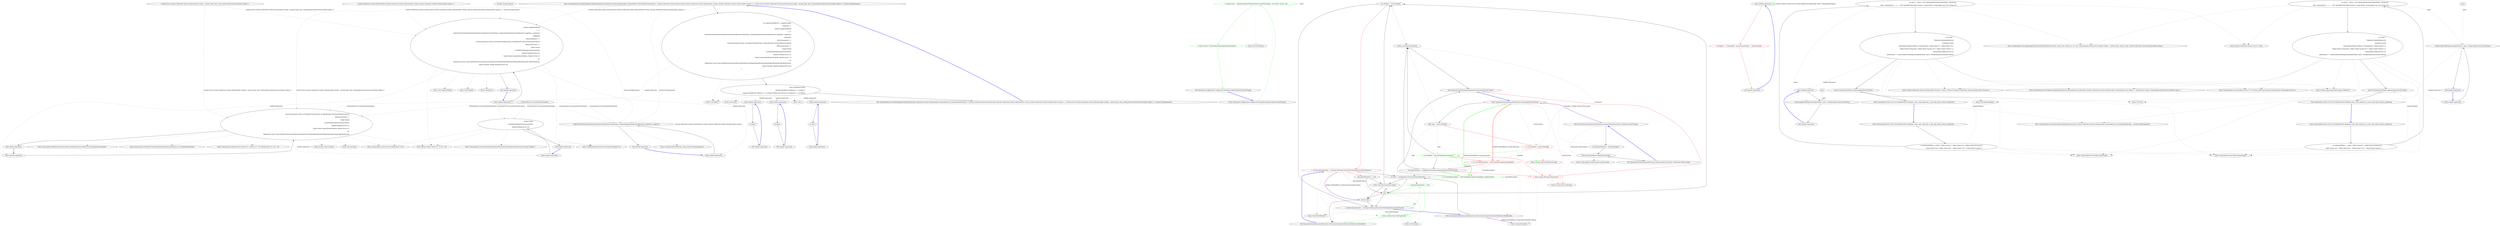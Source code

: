 digraph  {
n41 [label="System.Collections.Generic.IEnumerable<System.Collections.Generic.KeyValuePair<string, System.Collections.Generic.IEnumerable<string>>>", span=""];
n42 [label="System.Func<System.Collections.Generic.IEnumerable<string>, System.Type, bool, CommandLine.Infrastructure.Maybe<object>>", span=""];
n43 [label="System.StringComparer", span=""];
n44 [label="CommandLine.Core.SpecificationProperty", span=""];
n0 [cluster="CommandLine.Core.OptionMapper.MapValues(System.Collections.Generic.IEnumerable<CommandLine.Core.SpecificationProperty>, System.Collections.Generic.IEnumerable<System.Collections.Generic.KeyValuePair<string, System.Collections.Generic.IEnumerable<string>>>, System.Func<System.Collections.Generic.IEnumerable<string>, System.Type, bool, CommandLine.Infrastructure.Maybe<object>>, System.StringComparer)", label="Entry CommandLine.Core.OptionMapper.MapValues(System.Collections.Generic.IEnumerable<CommandLine.Core.SpecificationProperty>, System.Collections.Generic.IEnumerable<System.Collections.Generic.KeyValuePair<string, System.Collections.Generic.IEnumerable<string>>>, System.Func<System.Collections.Generic.IEnumerable<string>, System.Type, bool, CommandLine.Infrastructure.Maybe<object>>, System.StringComparer)", span="13-13"];
n1 [cluster="CommandLine.Core.OptionMapper.MapValues(System.Collections.Generic.IEnumerable<CommandLine.Core.SpecificationProperty>, System.Collections.Generic.IEnumerable<System.Collections.Generic.KeyValuePair<string, System.Collections.Generic.IEnumerable<string>>>, System.Func<System.Collections.Generic.IEnumerable<string>, System.Type, bool, CommandLine.Infrastructure.Maybe<object>>, System.StringComparer)", label="var sequencesAndErrors = propertyTuples\r\n                .Select(pt =>\r\n                    options.SingleOrDefault(\r\n                            s =>\r\n                            s.Key.MatchName(((OptionSpecification)pt.Specification).ShortName, ((OptionSpecification)pt.Specification).LongName, comparer))\r\n                               .ToMaybe()\r\n                               .Return(sequence =>\r\n                                    converter(sequence.Value, pt.Property.PropertyType, pt.Specification.ConversionType.IsScalar())\r\n                                    .Return(converted =>\r\n                                            Tuple.Create(\r\n                                                pt.WithValue(Maybe.Just(converted)),\r\n                                                Maybe.Nothing<Error>()),\r\n                                            Tuple.Create<SpecificationProperty, Maybe<Error>>(\r\n                                                pt,\r\n                                                Maybe.Just<Error>(new BadFormatConversionError(NameInfo.FromOptionSpecification((OptionSpecification)pt.Specification))))),\r\n                                Tuple.Create(pt, Maybe.Nothing<Error>()))\r\n                )", span="19-35"];
n8 [cluster="lambda expression", label="options.SingleOrDefault(\r\n                            s =>\r\n                            s.Key.MatchName(((OptionSpecification)pt.Specification).ShortName, ((OptionSpecification)pt.Specification).LongName, comparer))\r\n                               .ToMaybe()\r\n                               .Return(sequence =>\r\n                                    converter(sequence.Value, pt.Property.PropertyType, pt.Specification.ConversionType.IsScalar())\r\n                                    .Return(converted =>\r\n                                            Tuple.Create(\r\n                                                pt.WithValue(Maybe.Just(converted)),\r\n                                                Maybe.Nothing<Error>()),\r\n                                            Tuple.Create<SpecificationProperty, Maybe<Error>>(\r\n                                                pt,\r\n                                                Maybe.Just<Error>(new BadFormatConversionError(NameInfo.FromOptionSpecification((OptionSpecification)pt.Specification))))),\r\n                                Tuple.Create(pt, Maybe.Nothing<Error>()))", span="21-34"];
n16 [cluster="lambda expression", label="s.Key.MatchName(((OptionSpecification)pt.Specification).ShortName, ((OptionSpecification)pt.Specification).LongName, comparer)", span="23-23"];
n20 [cluster="lambda expression", label="converter(sequence.Value, pt.Property.PropertyType, pt.Specification.ConversionType.IsScalar())\r\n                                    .Return(converted =>\r\n                                            Tuple.Create(\r\n                                                pt.WithValue(Maybe.Just(converted)),\r\n                                                Maybe.Nothing<Error>()),\r\n                                            Tuple.Create<SpecificationProperty, Maybe<Error>>(\r\n                                                pt,\r\n                                                Maybe.Just<Error>(new BadFormatConversionError(NameInfo.FromOptionSpecification((OptionSpecification)pt.Specification)))))", span="26-33"];
n2 [cluster="CommandLine.Core.OptionMapper.MapValues(System.Collections.Generic.IEnumerable<CommandLine.Core.SpecificationProperty>, System.Collections.Generic.IEnumerable<System.Collections.Generic.KeyValuePair<string, System.Collections.Generic.IEnumerable<string>>>, System.Func<System.Collections.Generic.IEnumerable<string>, System.Type, bool, CommandLine.Infrastructure.Maybe<object>>, System.StringComparer)", label="return StatePair.Create(\r\n                sequencesAndErrors.Select(se => se.Item1),\r\n                sequencesAndErrors.Select(se => se.Item2).OfType<Just<Error>>().Select(se => se.Value));", span="36-38"];
n4 [cluster="Unk.Select", label="Entry Unk.Select", span=""];
n7 [cluster="lambda expression", label="Entry lambda expression", span="20-34"];
n3 [cluster="CommandLine.Core.OptionMapper.MapValues(System.Collections.Generic.IEnumerable<CommandLine.Core.SpecificationProperty>, System.Collections.Generic.IEnumerable<System.Collections.Generic.KeyValuePair<string, System.Collections.Generic.IEnumerable<string>>>, System.Func<System.Collections.Generic.IEnumerable<string>, System.Type, bool, CommandLine.Infrastructure.Maybe<object>>, System.StringComparer)", label="Exit CommandLine.Core.OptionMapper.MapValues(System.Collections.Generic.IEnumerable<CommandLine.Core.SpecificationProperty>, System.Collections.Generic.IEnumerable<System.Collections.Generic.KeyValuePair<string, System.Collections.Generic.IEnumerable<string>>>, System.Func<System.Collections.Generic.IEnumerable<string>, System.Type, bool, CommandLine.Infrastructure.Maybe<object>>, System.StringComparer)", span="13-13"];
n5 [cluster="Unk.>", label="Entry Unk.>", span=""];
n6 [cluster="Unk.Create", label="Entry Unk.Create", span=""];
n32 [cluster="lambda expression", label="Entry lambda expression", span="37-37"];
n35 [cluster="lambda expression", label="Entry lambda expression", span="38-38"];
n38 [cluster="lambda expression", label="Entry lambda expression", span="38-38"];
n29 [cluster="lambda expression", label="Tuple.Create(\r\n                                                pt.WithValue(Maybe.Just(converted)),\r\n                                                Maybe.Nothing<Error>())", span="28-30"];
n9 [cluster="lambda expression", label="Exit lambda expression", span="20-34"];
n10 [cluster="Unk.SingleOrDefault", label="Entry Unk.SingleOrDefault", span=""];
n11 [cluster="Unk.ToMaybe", label="Entry Unk.ToMaybe", span=""];
n12 [cluster="CommandLine.Infrastructure.Maybe.Nothing<T>()", label="Entry CommandLine.Infrastructure.Maybe.Nothing<T>()", span="66-66"];
n13 [cluster="System.Tuple.Create<T1, T2>(T1, T2)", label="Entry System.Tuple.Create<T1, T2>(T1, T2)", span="0-0"];
n14 [cluster="Unk.Return", label="Entry Unk.Return", span=""];
n15 [cluster="lambda expression", label="Entry lambda expression", span="22-23"];
n19 [cluster="lambda expression", label="Entry lambda expression", span="25-33"];
n17 [cluster="lambda expression", label="Exit lambda expression", span="22-23"];
n18 [cluster="string.MatchName(string, string, System.StringComparer)", label="Entry string.MatchName(string, string, System.StringComparer)", span="8-8"];
n21 [cluster="lambda expression", label="Exit lambda expression", span="25-33"];
n22 [cluster="System.Type.IsScalar()", label="Entry System.Type.IsScalar()", span="33-33"];
n23 [cluster="Unk.converter", label="Entry Unk.converter", span=""];
n24 [cluster="CommandLine.BadFormatConversionError.BadFormatConversionError(CommandLine.NameInfo)", label="Entry CommandLine.BadFormatConversionError.BadFormatConversionError(CommandLine.NameInfo)", span="305-305"];
n25 [cluster="CommandLine.NameInfo.FromOptionSpecification(CommandLine.Core.OptionSpecification)", label="Entry CommandLine.NameInfo.FromOptionSpecification(CommandLine.Core.OptionSpecification)", span="60-60"];
n26 [cluster="CommandLine.Infrastructure.Maybe.Just<T>(T)", label="Entry CommandLine.Infrastructure.Maybe.Just<T>(T)", span="71-71"];
n27 [cluster="CommandLine.Infrastructure.Maybe<T1>.Return<T1, T2>(System.Func<T1, T2>, T2)", label="Entry CommandLine.Infrastructure.Maybe<T1>.Return<T1, T2>(System.Func<T1, T2>, T2)", span="103-103"];
n28 [cluster="lambda expression", label="Entry lambda expression", span="27-30"];
n30 [cluster="lambda expression", label="Exit lambda expression", span="27-30"];
n31 [cluster="CommandLine.Core.SpecificationProperty.WithValue(CommandLine.Infrastructure.Maybe<object>)", label="Entry CommandLine.Core.SpecificationProperty.WithValue(CommandLine.Infrastructure.Maybe<object>)", span="18-18"];
n33 [cluster="lambda expression", label="se.Item1", span="37-37"];
n34 [cluster="lambda expression", label="Exit lambda expression", span="37-37"];
n36 [cluster="lambda expression", label="se.Item2", span="38-38"];
n37 [cluster="lambda expression", label="Exit lambda expression", span="38-38"];
n39 [cluster="lambda expression", label="se.Value", span="38-38"];
n40 [cluster="lambda expression", label="Exit lambda expression", span="38-38"];
d1 [cluster="Humanizer.Configuration.Configurator.EnumDescriptionPropertyNameFor(Type)", color=green, community=0, label="1: string result = _enumDescriptionPropertyNames.TryGetValue(type, out result) ? result : null", span="105-105"];
d0 [cluster="Humanizer.Configuration.Configurator.EnumDescriptionPropertyNameFor(Type)", label="Entry Humanizer.Configuration.Configurator.EnumDescriptionPropertyNameFor(Type)", span="103-103"];
d2 [cluster="Humanizer.Configuration.Configurator.EnumDescriptionPropertyNameFor(Type)", color=green, community=0, label="0: return result ?? DefaultEnumDescriptionPropertyName;", span="106-106"];
d4 [cluster="Unk.TryGetValue", label="Entry Unk.TryGetValue", span=""];
d3 [cluster="Humanizer.Configuration.Configurator.EnumDescriptionPropertyNameFor(Type)", label="Exit Humanizer.Configuration.Configurator.EnumDescriptionPropertyNameFor(Type)", span="103-103"];
m0_19 [cluster="Humanizer.EnumHumanizeExtensions.GetCustomDescription(System.Reflection.MemberInfo)", file="EnumHumanizeExtensions.cs", label="var attrType = attr.GetType()", span="41-41"];
m0_16 [cluster="string.Humanize()", file="EnumHumanizeExtensions.cs", label="Entry string.Humanize()", span="47-47"];
m0_25 [cluster="Humanizer.EnumHumanizeExtensions.GetCustomDescription(System.Reflection.MemberInfo)", color=green, community=0, file="EnumHumanizeExtensions.cs", label="1: descriptionProperty != null", span="45-45"];
m0_34 [cluster="string.ApplyCase(Humanizer.LetterCasing)", file="EnumHumanizeExtensions.cs", label="Entry string.ApplyCase(Humanizer.LetterCasing)", span="15-15"];
m0_17 [cluster="Humanizer.EnumHumanizeExtensions.GetCustomDescription(System.Reflection.MemberInfo)", file="EnumHumanizeExtensions.cs", label="var attrs = memberInfo.GetCustomAttributes(true)", span="37-37"];
m0_13 [cluster="System.Enum.ToString()", file="EnumHumanizeExtensions.cs", label="Entry System.Enum.ToString()", span="0-0"];
m0_28 [cluster="Humanizer.EnumHumanizeExtensions.GetCustomDescription(System.Reflection.MemberInfo)", file="EnumHumanizeExtensions.cs", label="Exit Humanizer.EnumHumanizeExtensions.GetCustomDescription(System.Reflection.MemberInfo)", span="37-37"];
m0_30 [cluster="Humanizer.EnumHumanizeExtensions.Humanize(System.Enum, Humanizer.LetterCasing)", file="EnumHumanizeExtensions.cs", label="Entry Humanizer.EnumHumanizeExtensions.Humanize(System.Enum, Humanizer.LetterCasing)", span="56-56"];
m0_31 [cluster="Humanizer.EnumHumanizeExtensions.Humanize(System.Enum, Humanizer.LetterCasing)", file="EnumHumanizeExtensions.cs", label="var humanizedEnum = Humanize(input)", span="58-58"];
m0_32 [cluster="Humanizer.EnumHumanizeExtensions.Humanize(System.Enum, Humanizer.LetterCasing)", file="EnumHumanizeExtensions.cs", label="return humanizedEnum.ApplyCase(casing);", span="60-60"];
m0_33 [cluster="Humanizer.EnumHumanizeExtensions.Humanize(System.Enum, Humanizer.LetterCasing)", file="EnumHumanizeExtensions.cs", label="Exit Humanizer.EnumHumanizeExtensions.Humanize(System.Enum, Humanizer.LetterCasing)", span="56-56"];
m0_14 [cluster="System.Type.GetMember(string)", file="EnumHumanizeExtensions.cs", label="Entry System.Type.GetMember(string)", span="0-0"];
m0_20 [cluster="Humanizer.EnumHumanizeExtensions.GetCustomDescription(System.Reflection.MemberInfo)", color=red, community=0, file="EnumHumanizeExtensions.cs", label="1: var descriptionProperty = attrType.GetProperties().FirstOrDefault(DescriptionProperty)", span="42-42"];
m0_15 [cluster="Humanizer.EnumHumanizeExtensions.GetCustomDescription(System.Reflection.MemberInfo)", file="EnumHumanizeExtensions.cs", label="Entry Humanizer.EnumHumanizeExtensions.GetCustomDescription(System.Reflection.MemberInfo)", span="35-35"];
m0_18 [cluster="Unk.GetCustomDescription", file="EnumHumanizeExtensions.cs", label="Entry Unk.GetCustomDescription", span=""];
m0_23 [cluster="Humanizer.EnumHumanizeExtensions.GetCustomDescription(System.Reflection.MemberInfo)", file="EnumHumanizeExtensions.cs", label="return null;", span="47-47"];
m0_22 [cluster="Humanizer.EnumHumanizeExtensions.GetCustomDescription(System.Reflection.MemberInfo)", file="EnumHumanizeExtensions.cs", label=attrs, span="41-41"];
m0_21 [cluster="Humanizer.EnumHumanizeExtensions.GetCustomDescription(System.Reflection.MemberInfo)", file="EnumHumanizeExtensions.cs", label="descriptionProperty != null", span="43-43"];
m0_24 [cluster="Humanizer.EnumHumanizeExtensions.GetCustomDescription(System.Reflection.MemberInfo)", file="EnumHumanizeExtensions.cs", label="var descriptionProperty = attrType.GetProperties().FirstOrDefault(DescriptionProperty)", span="44-44"];
m0_26 [cluster="System.Type.GetProperties()", color=green, community=0, file="EnumHumanizeExtensions.cs", label="1: Entry System.Type.GetProperties()", span="0-0"];
m0_12 [cluster="Humanizer.EnumHumanizeExtensions.Humanize(System.Enum)", file="EnumHumanizeExtensions.cs", label="return caseName.Humanize();", span="33-33"];
m0_0 [cluster="lambda expression", file="EnumHumanizeExtensions.cs", label="Entry lambda expression", span="11-11"];
m0_1 [cluster="lambda expression", color=red, community=0, file="EnumHumanizeExtensions.cs", label="0: p.Name == ''Description'' && p.PropertyType == typeof (string)", span="11-11"];
m0_2 [cluster="lambda expression", file="EnumHumanizeExtensions.cs", label="Exit lambda expression", span="11-11"];
m0_27 [cluster="Unk.FirstOrDefault", file="EnumHumanizeExtensions.cs", label="Entry Unk.FirstOrDefault", span=""];
m0_29 [cluster="Unk.ToString", file="EnumHumanizeExtensions.cs", label="Entry Unk.ToString", span=""];
m0_3 [cluster="Humanizer.EnumHumanizeExtensions.Humanize(System.Enum)", file="EnumHumanizeExtensions.cs", label="Entry Humanizer.EnumHumanizeExtensions.Humanize(System.Enum)", span="18-18"];
m0_4 [cluster="Humanizer.EnumHumanizeExtensions.Humanize(System.Enum)", file="EnumHumanizeExtensions.cs", label="Type type = input.GetType()", span="20-20"];
m0_5 [cluster="Humanizer.EnumHumanizeExtensions.Humanize(System.Enum)", color=red, community=0, file="EnumHumanizeExtensions.cs", label="1: var caseName = input.ToString()", span="21-21"];
m0_10 [cluster="Humanizer.EnumHumanizeExtensions.Humanize(System.Enum)", color=red, community=0, file="EnumHumanizeExtensions.cs", label="1: return input.ToString().Humanize();", span="31-31"];
m0_6 [cluster="Humanizer.EnumHumanizeExtensions.Humanize(System.Enum)", color=green, community=0, file="EnumHumanizeExtensions.cs", label="1: var memInfo = type.GetMember(caseName)", span="22-22"];
m0_7 [cluster="Humanizer.EnumHumanizeExtensions.Humanize(System.Enum)", color=red, community=0, file="EnumHumanizeExtensions.cs", label="1: var customDescription = GetCustomDescription(memInfo[0])", span="25-25"];
m0_8 [cluster="Humanizer.EnumHumanizeExtensions.Humanize(System.Enum)", file="EnumHumanizeExtensions.cs", label="var propertyName = Configurator.EnumDescriptionPropertyNameFor(type)", span="26-26"];
m0_9 [cluster="Humanizer.EnumHumanizeExtensions.Humanize(System.Enum)", color=green, community=0, file="EnumHumanizeExtensions.cs", label="1: var customDescription = GetCustomDescription(memInfo[0], propertyName)", span="27-27"];
m0_11 [cluster="Humanizer.EnumHumanizeExtensions.Humanize(System.Enum)", file="EnumHumanizeExtensions.cs", label="Exit Humanizer.EnumHumanizeExtensions.Humanize(System.Enum)", span="18-18"];
m1_8 [cluster="CommandLine.Core.OptionSpecification.OptionSpecification(string, string, bool, string, int, int, char, CommandLine.Infrastructure.Maybe<object>, System.Type, string, string, System.Collections.Generic.IEnumerable<string>)", file="EnumUnderTest.cs", label="Entry CommandLine.Core.OptionSpecification.OptionSpecification(string, string, bool, string, int, int, char, CommandLine.Infrastructure.Maybe<object>, System.Type, string, string, System.Collections.Generic.IEnumerable<string>)", span="17-17"];
m1_14 [cluster="Unk.SequenceEqual", file="EnumUnderTest.cs", label="Entry Unk.SequenceEqual", span=""];
m1_9 [cluster="System.Collections.Generic.List<T>.List()", file="EnumUnderTest.cs", label="Entry System.Collections.Generic.List<T>.List()", span="0-0"];
m1_6 [cluster="CommandLine.Core.Token.Name(string)", file="EnumUnderTest.cs", label="Entry CommandLine.Core.Token.Name(string)", span="19-19"];
m1_11 [cluster="System.Collections.Generic.IEnumerable<TSource>.Concat<TSource>(System.Collections.Generic.IEnumerable<TSource>)", file="EnumUnderTest.cs", label="Entry System.Collections.Generic.IEnumerable<TSource>.Concat<TSource>(System.Collections.Generic.IEnumerable<TSource>)", span="0-0"];
m1_15 [cluster="Unk.True", file="EnumUnderTest.cs", label="Entry Unk.True", span=""];
m1_13 [cluster="CommandLine.Core.Tokenizer.ExplodeOptionList(CommandLine.Core.StatePair<System.Collections.Generic.IEnumerable<CommandLine.Core.Token>>, System.Func<string, CommandLine.Infrastructure.Maybe<char>>)", file="EnumUnderTest.cs", label="Entry CommandLine.Core.Tokenizer.ExplodeOptionList(CommandLine.Core.StatePair<System.Collections.Generic.IEnumerable<CommandLine.Core.Token>>, System.Func<string, CommandLine.Infrastructure.Maybe<char>>)", span="44-44"];
m1_0 [cluster="CommandLine.Tests.Unit.Core.TokenizerTests.Explode_scalar_with_separator_in_odd_args_input_returns_sequence()", file="EnumUnderTest.cs", label="Entry CommandLine.Tests.Unit.Core.TokenizerTests.Explode_scalar_with_separator_in_odd_args_input_returns_sequence()", span="13-13"];
m1_1 [cluster="CommandLine.Tests.Unit.Core.TokenizerTests.Explode_scalar_with_separator_in_odd_args_input_returns_sequence()", file="EnumUnderTest.cs", label="var expectedTokens = new[] { Token.Name(''i''), Token.Value(''10''), Token.Name(''string-seq''),\r\n                Token.Value(''aaa''), Token.Value(''bb''),  Token.Value(''cccc''), Token.Name(''switch''), }", span="16-17"];
m1_2 [cluster="CommandLine.Tests.Unit.Core.TokenizerTests.Explode_scalar_with_separator_in_odd_args_input_returns_sequence()", file="EnumUnderTest.cs", label="var specs = new[] { new OptionSpecification(string.Empty, ''string-seq'',\r\n                false, string.Empty, -1, -1, ',', null, typeof(IEnumerable<string>), string.Empty, string.Empty, new List<string>())}", span="18-19"];
m1_4 [cluster="CommandLine.Tests.Unit.Core.TokenizerTests.Explode_scalar_with_separator_in_odd_args_input_returns_sequence()", file="EnumUnderTest.cs", label="Assert.True(expectedTokens.SequenceEqual(result.Value))", span="31-31"];
m1_3 [cluster="CommandLine.Tests.Unit.Core.TokenizerTests.Explode_scalar_with_separator_in_odd_args_input_returns_sequence()", file="EnumUnderTest.cs", label="var result =\r\n                Tokenizer.ExplodeOptionList(\r\n                    StatePair.Create(\r\n                        Enumerable.Empty<Token>().Concat(new[] { Token.Name(''i''), Token.Value(''10''),\r\n                            Token.Name(''string-seq''), Token.Value(''aaa,bb,cccc''), Token.Name(''switch'') }),\r\n                        Enumerable.Empty<Error>()),\r\n                        optionName => NameLookup.WithSeparator(optionName, specs, StringComparer.InvariantCulture))", span="22-28"];
m1_5 [cluster="CommandLine.Tests.Unit.Core.TokenizerTests.Explode_scalar_with_separator_in_odd_args_input_returns_sequence()", file="EnumUnderTest.cs", label="Exit CommandLine.Tests.Unit.Core.TokenizerTests.Explode_scalar_with_separator_in_odd_args_input_returns_sequence()", span="13-13"];
m1_12 [cluster="CommandLine.Core.StatePair.Create<T>(T, System.Collections.Generic.IEnumerable<CommandLine.Error>)", file="EnumUnderTest.cs", label="Entry CommandLine.Core.StatePair.Create<T>(T, System.Collections.Generic.IEnumerable<CommandLine.Error>)", span="58-58"];
m1_26 [cluster="lambda expression", file="EnumUnderTest.cs", label="Entry lambda expression", span="52-52"];
m1_17 [cluster="lambda expression", file="EnumUnderTest.cs", label="NameLookup.WithSeparator(optionName, specs, StringComparer.InvariantCulture)", span="28-28"];
m1_16 [cluster="lambda expression", file="EnumUnderTest.cs", label="Entry lambda expression", span="28-28"];
m1_18 [cluster="lambda expression", file="EnumUnderTest.cs", label="Exit lambda expression", span="28-28"];
m1_27 [cluster="lambda expression", file="EnumUnderTest.cs", label="NameLookup.WithSeparator(optionName, specs, StringComparer.InvariantCulture)", span="52-52"];
m1_28 [cluster="lambda expression", file="EnumUnderTest.cs", label="Exit lambda expression", span="52-52"];
m1_7 [cluster="CommandLine.Core.Token.Value(string)", file="EnumUnderTest.cs", label="Entry CommandLine.Core.Token.Value(string)", span="24-24"];
m1_20 [cluster="CommandLine.Tests.Unit.Core.TokenizerTests.Explode_scalar_with_separator_in_even_args_input_returns_sequence()", file="EnumUnderTest.cs", label="Entry CommandLine.Tests.Unit.Core.TokenizerTests.Explode_scalar_with_separator_in_even_args_input_returns_sequence()", span="37-37"];
m1_21 [cluster="CommandLine.Tests.Unit.Core.TokenizerTests.Explode_scalar_with_separator_in_even_args_input_returns_sequence()", file="EnumUnderTest.cs", label="var expectedTokens = new[] { Token.Name(''x''), Token.Name(''string-seq''),\r\n                Token.Value(''aaa''), Token.Value(''bb''),  Token.Value(''cccc''), Token.Name(''switch''), }", span="40-41"];
m1_22 [cluster="CommandLine.Tests.Unit.Core.TokenizerTests.Explode_scalar_with_separator_in_even_args_input_returns_sequence()", file="EnumUnderTest.cs", label="var specs = new[] { new OptionSpecification(string.Empty, ''string-seq'',\r\n                false, string.Empty, -1, -1, ',', null, typeof(IEnumerable<string>), string.Empty, string.Empty, new List<string>())}", span="42-43"];
m1_24 [cluster="CommandLine.Tests.Unit.Core.TokenizerTests.Explode_scalar_with_separator_in_even_args_input_returns_sequence()", file="EnumUnderTest.cs", label="Assert.True(expectedTokens.SequenceEqual(result.Value))", span="55-55"];
m1_23 [cluster="CommandLine.Tests.Unit.Core.TokenizerTests.Explode_scalar_with_separator_in_even_args_input_returns_sequence()", file="EnumUnderTest.cs", label="var result =\r\n                Tokenizer.ExplodeOptionList(\r\n                    StatePair.Create(\r\n                        Enumerable.Empty<Token>().Concat(new[] { Token.Name(''x''),\r\n                            Token.Name(''string-seq''), Token.Value(''aaa,bb,cccc''), Token.Name(''switch'') }),\r\n                        Enumerable.Empty<Error>()),\r\n                        optionName => NameLookup.WithSeparator(optionName, specs, StringComparer.InvariantCulture))", span="46-52"];
m1_25 [cluster="CommandLine.Tests.Unit.Core.TokenizerTests.Explode_scalar_with_separator_in_even_args_input_returns_sequence()", file="EnumUnderTest.cs", label="Exit CommandLine.Tests.Unit.Core.TokenizerTests.Explode_scalar_with_separator_in_even_args_input_returns_sequence()", span="37-37"];
m1_10 [cluster="System.Linq.Enumerable.Empty<TResult>()", file="EnumUnderTest.cs", label="Entry System.Linq.Enumerable.Empty<TResult>()", span="0-0"];
m1_19 [cluster="CommandLine.Core.NameLookup.WithSeparator(string, System.Collections.Generic.IEnumerable<CommandLine.Core.OptionSpecification>, System.StringComparer)", file="EnumUnderTest.cs", label="Entry CommandLine.Core.NameLookup.WithSeparator(string, System.Collections.Generic.IEnumerable<CommandLine.Core.OptionSpecification>, System.StringComparer)", span="16-16"];
m1_29 [file="EnumUnderTest.cs", label=specs, span=""];
m1_30 [file="EnumUnderTest.cs", label=specs, span=""];
n41 -> n8  [color=darkseagreen4, key=1, label="System.Collections.Generic.IEnumerable<System.Collections.Generic.KeyValuePair<string, System.Collections.Generic.IEnumerable<string>>>", style=dashed];
n42 -> n8  [color=darkseagreen4, key=1, label="System.Func<System.Collections.Generic.IEnumerable<string>, System.Type, bool, CommandLine.Infrastructure.Maybe<object>>", style=dashed];
n42 -> n20  [color=darkseagreen4, key=1, label="System.Func<System.Collections.Generic.IEnumerable<string>, System.Type, bool, CommandLine.Infrastructure.Maybe<object>>", style=dashed];
n43 -> n8  [color=darkseagreen4, key=1, label="System.StringComparer", style=dashed];
n43 -> n16  [color=darkseagreen4, key=1, label="System.StringComparer", style=dashed];
n44 -> n16  [color=darkseagreen4, key=1, label="CommandLine.Core.SpecificationProperty", style=dashed];
n44 -> n20  [color=darkseagreen4, key=1, label="CommandLine.Core.SpecificationProperty", style=dashed];
n44 -> n29  [color=darkseagreen4, key=1, label="CommandLine.Core.SpecificationProperty", style=dashed];
n0 -> n1  [key=0, style=solid];
n0 -> n8  [color=darkseagreen4, key=1, label="System.Collections.Generic.IEnumerable<System.Collections.Generic.KeyValuePair<string, System.Collections.Generic.IEnumerable<string>>>", style=dashed];
n0 -> n16  [color=darkseagreen4, key=1, label="System.StringComparer", style=dashed];
n0 -> n20  [color=darkseagreen4, key=1, label="System.Func<System.Collections.Generic.IEnumerable<string>, System.Type, bool, CommandLine.Infrastructure.Maybe<object>>", style=dashed];
n1 -> n2  [key=0, style=solid];
n1 -> n4  [key=2, style=dotted];
n1 -> n7  [color=darkseagreen4, key=1, label="lambda expression", style=dashed];
n8 -> n9  [key=0, style=solid];
n8 -> n10  [key=2, style=dotted];
n8 -> n11  [key=2, style=dotted];
n8 -> n12  [key=2, style=dotted];
n8 -> n13  [key=2, style=dotted];
n8 -> n14  [key=2, style=dotted];
n8 -> n15  [color=darkseagreen4, key=1, label="lambda expression", style=dashed];
n8 -> n19  [color=darkseagreen4, key=1, label="lambda expression", style=dashed];
n16 -> n17  [key=0, style=solid];
n16 -> n18  [key=2, style=dotted];
n16 -> n16  [color=darkseagreen4, key=1, label="System.Collections.Generic.KeyValuePair<string, System.Collections.Generic.IEnumerable<string>>", style=dashed];
n20 -> n21  [key=0, style=solid];
n20 -> n22  [key=2, style=dotted];
n20 -> n23  [key=2, style=dotted];
n20 -> n24  [key=2, style=dotted];
n20 -> n25  [key=2, style=dotted];
n20 -> n26  [key=2, style=dotted];
n20 -> n13  [key=2, style=dotted];
n20 -> n27  [key=2, style=dotted];
n20 -> n28  [color=darkseagreen4, key=1, label="lambda expression", style=dashed];
n2 -> n3  [key=0, style=solid];
n2 -> n4  [key=2, style=dotted];
n2 -> n5  [key=2, style=dotted];
n2 -> n6  [key=2, style=dotted];
n2 -> n32  [color=darkseagreen4, key=1, label="lambda expression", style=dashed];
n2 -> n35  [color=darkseagreen4, key=1, label="lambda expression", style=dashed];
n2 -> n38  [color=darkseagreen4, key=1, label="lambda expression", style=dashed];
n7 -> n8  [key=0, style=solid];
n7 -> n16  [color=darkseagreen4, key=1, label="CommandLine.Core.SpecificationProperty", style=dashed];
n7 -> n20  [color=darkseagreen4, key=1, label="CommandLine.Core.SpecificationProperty", style=dashed];
n7 -> n29  [color=darkseagreen4, key=1, label="CommandLine.Core.SpecificationProperty", style=dashed];
n3 -> n0  [color=blue, key=0, style=bold];
n32 -> n33  [key=0, style=solid];
n35 -> n36  [key=0, style=solid];
n38 -> n39  [key=0, style=solid];
n29 -> n30  [key=0, style=solid];
n29 -> n26  [key=2, style=dotted];
n29 -> n31  [key=2, style=dotted];
n29 -> n12  [key=2, style=dotted];
n29 -> n13  [key=2, style=dotted];
n9 -> n7  [color=blue, key=0, style=bold];
n15 -> n16  [key=0, style=solid];
n19 -> n20  [key=0, style=solid];
n17 -> n15  [color=blue, key=0, style=bold];
n21 -> n19  [color=blue, key=0, style=bold];
n28 -> n29  [key=0, style=solid];
n30 -> n28  [color=blue, key=0, style=bold];
n33 -> n34  [key=0, style=solid];
n34 -> n32  [color=blue, key=0, style=bold];
n36 -> n37  [key=0, style=solid];
n37 -> n35  [color=blue, key=0, style=bold];
n39 -> n40  [key=0, style=solid];
n40 -> n38  [color=blue, key=0, style=bold];
d1 -> d1  [color=green, key=1, label=result, style=dashed];
d1 -> d2  [color=green, key=0, style=solid];
d1 -> d4  [color=green, key=2, style=dotted];
d0 -> d1  [color=green, key=0, style=solid];
d2 -> d3  [color=green, key=0, style=solid];
d3 -> d0  [color=blue, key=0, style=bold];
m0_19 -> m0_20  [color=red, key=0, style=solid];
m0_19 -> m0_12  [key=2, style=dotted];
m0_19 -> m0_24  [key=0, style=solid];
m0_25 -> m0_26  [color=green, key=0, style=solid];
m0_25 -> m0_22  [color=green, key=0, style=solid];
m0_17 -> m0_18  [key=0, style=solid];
m0_17 -> m0_25  [key=2, style=dotted];
m0_17 -> m0_22  [key=0, style=solid];
m0_28 -> m0_20  [color=blue, key=0, style=bold];
m0_30 -> m0_31  [key=0, style=solid];
m0_30 -> m0_32  [color=darkseagreen4, key=1, label="Humanizer.LetterCasing", style=dashed];
m0_31 -> m0_32  [key=0, style=solid];
m0_31 -> m0_3  [key=2, style=dotted];
m0_32 -> m0_33  [key=0, style=solid];
m0_32 -> m0_34  [key=2, style=dotted];
m0_33 -> m0_30  [color=blue, key=0, style=bold];
m0_20 -> m0_17  [key=0, style=solid];
m0_20 -> m0_23  [color=darkorchid, key=3, label="method methodReturn string GetCustomDescription", style=bold];
m0_20 -> m0_21  [color=red, key=0, style=solid];
m0_20 -> m0_26  [color=red, key=2, style=dotted];
m0_20 -> m0_27  [color=red, key=2, style=dotted];
m0_20 -> m0_22  [color=red, key=1, label=descriptionProperty, style=dashed];
m0_15 -> m0_17  [key=0, style=solid];
m0_15 -> m0_16  [color=darkorchid, key=3, label="method methodReturn string GetCustomDescription", style=bold];
m0_18 -> m0_19  [key=0, style=solid];
m0_18 -> m0_23  [key=0, style=solid];
m0_18 -> m0_22  [color=darkseagreen4, key=1, label=attr, style=dashed];
m0_23 -> m0_24  [key=0, style=solid];
m0_23 -> m0_28  [key=0, style=solid];
m0_22 -> m0_24  [key=0, style=solid];
m0_22 -> m0_28  [key=2, style=dotted];
m0_22 -> m0_29  [key=2, style=dotted];
m0_22 -> m0_26  [color=green, key=1, label=attr, style=dashed];
m0_22 -> m0_19  [key=0, style=solid];
m0_22 -> m0_23  [key=0, style=solid];
m0_21 -> m0_22  [key=0, style=solid];
m0_21 -> m0_18  [key=0, style=solid];
m0_24 -> m0_15  [color=blue, key=0, style=bold];
m0_24 -> m0_26  [color=green, key=1, label=descriptionProperty, style=dashed];
m0_24 -> m0_25  [color=green, key=0, style=solid];
m0_24 -> m0_27  [key=2, style=dotted];
m0_26 -> m0_28  [color=green, key=0, style=solid];
m0_26 -> m0_29  [color=green, key=2, style=dotted];
m0_12 -> m0_11  [key=0, style=solid];
m0_12 -> m0_19  [key=2, style=dotted];
m0_0 -> m0_1  [color=red, key=0, style=solid];
m0_0 -> m0_0  [color=green, key=3, label="Field variable System.Func<System.Reflection.PropertyInfo, bool> StringTypedProperty", style=bold];
m0_1 -> m0_2  [color=red, key=0, style=solid];
m0_2 -> m0_0  [color=blue, key=0, style=bold];
m0_3 -> m0_4  [key=0, style=solid];
m0_3 -> m0_5  [color=darkseagreen4, key=1, label="System.Enum", style=dashed];
m0_3 -> m0_10  [color=red, key=1, label="System.Enum", style=dashed];
m0_3 -> m0_7  [color=red, key=3, label="method methodReturn string Humanize", style=bold];
m0_3 -> m0_30  [color=darkorchid, key=3, label="Parameter variable System.Enum input", style=bold];
m0_3 -> m0_9  [color=green, key=3, label="method methodReturn string Humanize", style=bold];
m0_4 -> m0_5  [color=red, key=0, style=solid];
m0_4 -> m0_12  [key=2, style=dotted];
m0_4 -> m0_6  [color=green, key=1, label=type, style=dashed];
m0_4 -> m0_8  [color=darkseagreen4, key=1, label=type, style=dashed];
m0_5 -> m0_6  [color=green, key=0, style=solid];
m0_5 -> m0_13  [color=red, key=2, style=dotted];
m0_5 -> m0_14  [color=red, key=2, style=dotted];
m0_5 -> m0_7  [color=red, key=1, label=memInfo, style=dashed];
m0_5 -> m0_12  [color=darkseagreen4, key=1, label=caseName, style=dashed];
m0_10 -> m0_11  [color=red, key=0, style=solid];
m0_10 -> m0_13  [color=red, key=2, style=dotted];
m0_10 -> m0_16  [color=red, key=2, style=dotted];
m0_6 -> m0_7  [color=red, key=0, style=solid];
m0_6 -> m0_10  [color=red, key=0, style=solid];
m0_6 -> m0_8  [key=0, style=solid];
m0_6 -> m0_12  [key=0, style=solid];
m0_6 -> m0_6  [color=green, key=0, style=solid];
m0_6 -> m0_14  [color=green, key=2, style=dotted];
m0_6 -> m0_9  [color=green, key=1, label=memInfo, style=dashed];
m0_7 -> m0_8  [color=red, key=0, style=solid];
m0_7 -> m0_15  [color=red, key=2, style=dotted];
m0_7 -> m0_9  [color=red, key=1, label=customDescription, style=dashed];
m0_8 -> m0_9  [color=green, key=0, style=solid];
m0_8 -> m0_10  [color=red, key=0, style=solid];
m0_8 -> m0_12  [key=0, style=solid];
m0_8 -> m0_17  [key=2, style=dotted];
m0_9 -> m0_11  [key=0, style=solid];
m0_9 -> m0_8  [color=green, key=0, style=solid];
m0_9 -> m0_18  [color=green, key=2, style=dotted];
m0_9 -> m0_9  [color=green, key=1, label=customDescription, style=dashed];
m0_11 -> m0_3  [color=blue, key=0, style=bold];
m1_0 -> m1_1  [key=0, style=solid];
m1_1 -> m1_2  [key=0, style=solid];
m1_1 -> m1_6  [key=2, style=dotted];
m1_1 -> m1_7  [key=2, style=dotted];
m1_1 -> m1_4  [color=darkseagreen4, key=1, label=expectedTokens, style=dashed];
m1_2 -> m1_3  [key=0, style=solid];
m1_2 -> m1_8  [key=2, style=dotted];
m1_2 -> m1_9  [key=2, style=dotted];
m1_2 -> m1_17  [color=darkseagreen4, key=1, label=specs, style=dashed];
m1_4 -> m1_5  [key=0, style=solid];
m1_4 -> m1_14  [key=2, style=dotted];
m1_4 -> m1_15  [key=2, style=dotted];
m1_3 -> m1_4  [key=0, style=solid];
m1_3 -> m1_10  [key=2, style=dotted];
m1_3 -> m1_6  [key=2, style=dotted];
m1_3 -> m1_7  [key=2, style=dotted];
m1_3 -> m1_11  [key=2, style=dotted];
m1_3 -> m1_12  [key=2, style=dotted];
m1_3 -> m1_13  [key=2, style=dotted];
m1_3 -> m1_16  [color=darkseagreen4, key=1, label="lambda expression", style=dashed];
m1_5 -> m1_0  [color=blue, key=0, style=bold];
m1_26 -> m1_27  [key=0, style=solid];
m1_17 -> m1_18  [key=0, style=solid];
m1_17 -> m1_19  [key=2, style=dotted];
m1_16 -> m1_17  [key=0, style=solid];
m1_18 -> m1_16  [color=blue, key=0, style=bold];
m1_27 -> m1_28  [key=0, style=solid];
m1_27 -> m1_19  [key=2, style=dotted];
m1_28 -> m1_26  [color=blue, key=0, style=bold];
m1_20 -> m1_21  [key=0, style=solid];
m1_21 -> m1_22  [key=0, style=solid];
m1_21 -> m1_6  [key=2, style=dotted];
m1_21 -> m1_7  [key=2, style=dotted];
m1_21 -> m1_24  [color=darkseagreen4, key=1, label=expectedTokens, style=dashed];
m1_22 -> m1_23  [key=0, style=solid];
m1_22 -> m1_8  [key=2, style=dotted];
m1_22 -> m1_9  [key=2, style=dotted];
m1_22 -> m1_27  [color=darkseagreen4, key=1, label=specs, style=dashed];
m1_24 -> m1_25  [key=0, style=solid];
m1_24 -> m1_14  [key=2, style=dotted];
m1_24 -> m1_15  [key=2, style=dotted];
m1_23 -> m1_24  [key=0, style=solid];
m1_23 -> m1_10  [key=2, style=dotted];
m1_23 -> m1_6  [key=2, style=dotted];
m1_23 -> m1_7  [key=2, style=dotted];
m1_23 -> m1_11  [key=2, style=dotted];
m1_23 -> m1_12  [key=2, style=dotted];
m1_23 -> m1_13  [key=2, style=dotted];
m1_23 -> m1_26  [color=darkseagreen4, key=1, label="lambda expression", style=dashed];
m1_25 -> m1_20  [color=blue, key=0, style=bold];
m1_29 -> m1_17  [color=darkseagreen4, key=1, label=specs, style=dashed];
m1_30 -> m1_27  [color=darkseagreen4, key=1, label=specs, style=dashed];
}
